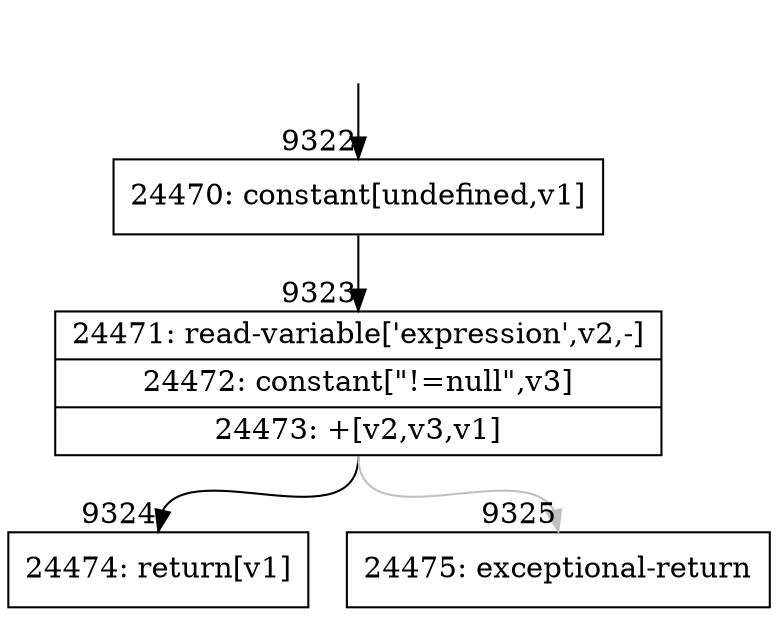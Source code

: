 digraph {
rankdir="TD"
BB_entry678[shape=none,label=""];
BB_entry678 -> BB9322 [tailport=s, headport=n, headlabel="    9322"]
BB9322 [shape=record label="{24470: constant[undefined,v1]}" ] 
BB9322 -> BB9323 [tailport=s, headport=n, headlabel="      9323"]
BB9323 [shape=record label="{24471: read-variable['expression',v2,-]|24472: constant[\"!=null\",v3]|24473: +[v2,v3,v1]}" ] 
BB9323 -> BB9324 [tailport=s, headport=n, headlabel="      9324"]
BB9323 -> BB9325 [tailport=s, headport=n, color=gray, headlabel="      9325"]
BB9324 [shape=record label="{24474: return[v1]}" ] 
BB9325 [shape=record label="{24475: exceptional-return}" ] 
//#$~ 13482
}
